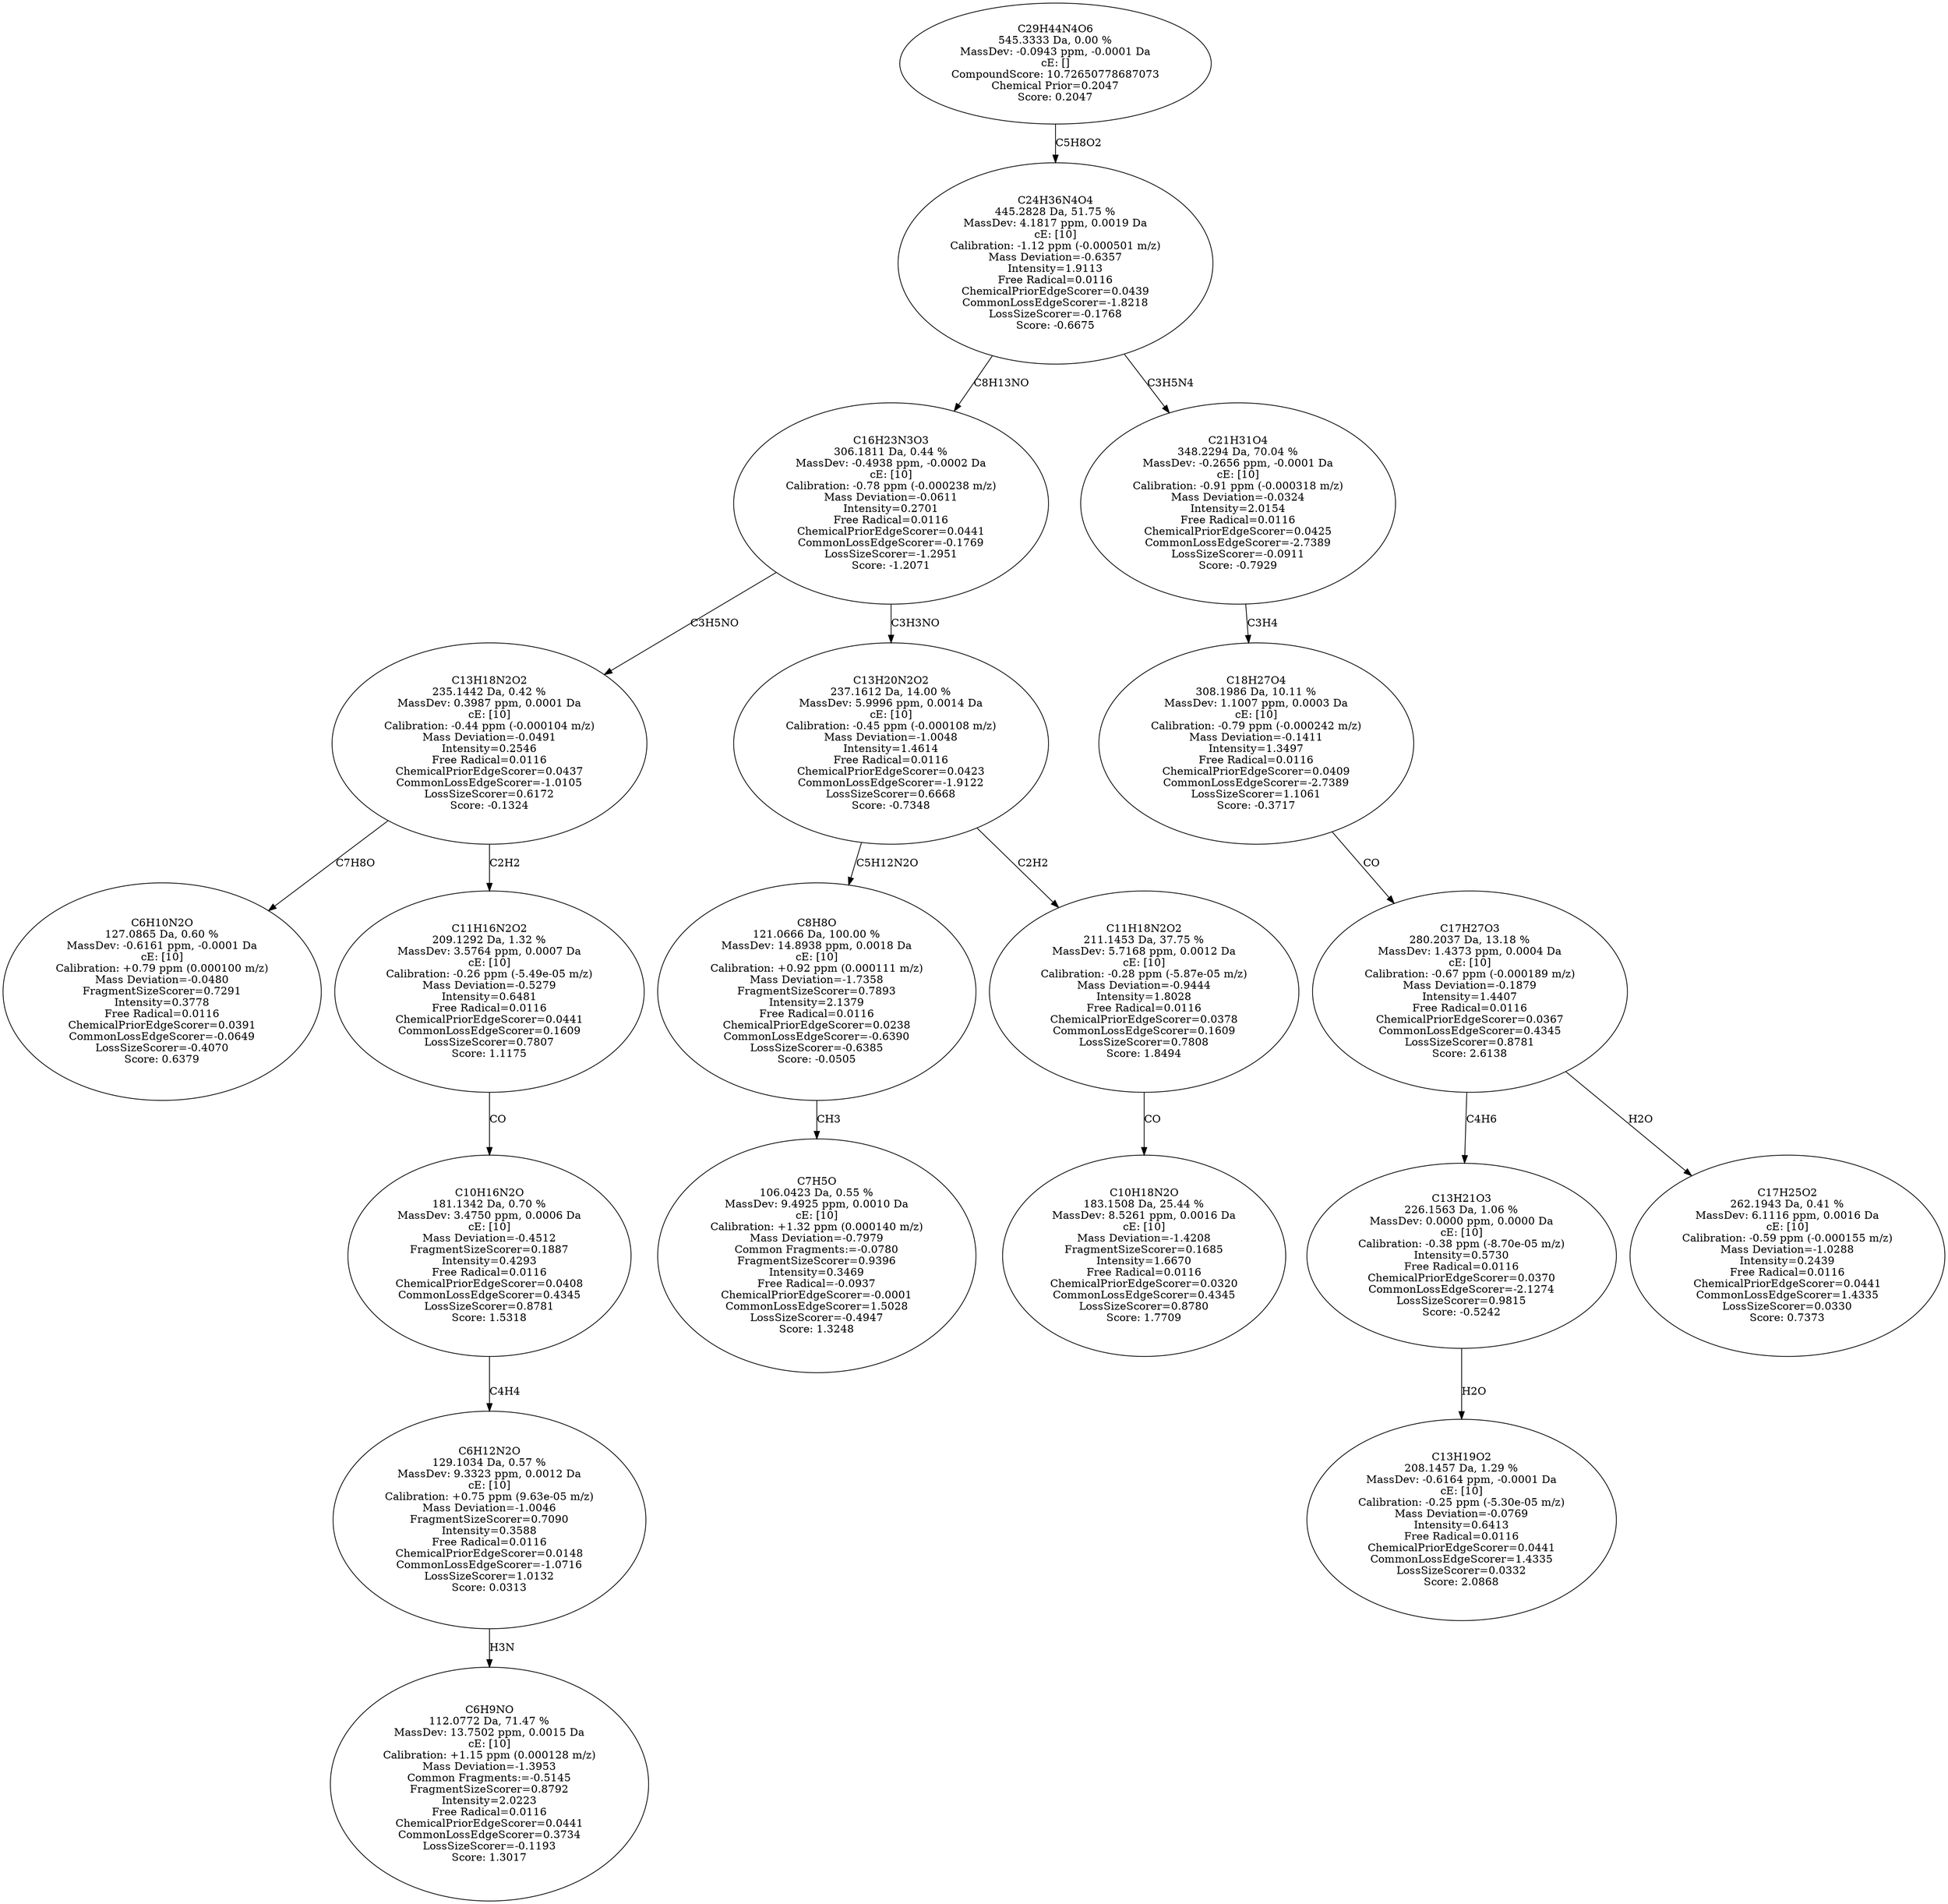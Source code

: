strict digraph {
v1 [label="C6H10N2O\n127.0865 Da, 0.60 %\nMassDev: -0.6161 ppm, -0.0001 Da\ncE: [10]\nCalibration: +0.79 ppm (0.000100 m/z)\nMass Deviation=-0.0480\nFragmentSizeScorer=0.7291\nIntensity=0.3778\nFree Radical=0.0116\nChemicalPriorEdgeScorer=0.0391\nCommonLossEdgeScorer=-0.0649\nLossSizeScorer=-0.4070\nScore: 0.6379"];
v2 [label="C6H9NO\n112.0772 Da, 71.47 %\nMassDev: 13.7502 ppm, 0.0015 Da\ncE: [10]\nCalibration: +1.15 ppm (0.000128 m/z)\nMass Deviation=-1.3953\nCommon Fragments:=-0.5145\nFragmentSizeScorer=0.8792\nIntensity=2.0223\nFree Radical=0.0116\nChemicalPriorEdgeScorer=0.0441\nCommonLossEdgeScorer=0.3734\nLossSizeScorer=-0.1193\nScore: 1.3017"];
v3 [label="C6H12N2O\n129.1034 Da, 0.57 %\nMassDev: 9.3323 ppm, 0.0012 Da\ncE: [10]\nCalibration: +0.75 ppm (9.63e-05 m/z)\nMass Deviation=-1.0046\nFragmentSizeScorer=0.7090\nIntensity=0.3588\nFree Radical=0.0116\nChemicalPriorEdgeScorer=0.0148\nCommonLossEdgeScorer=-1.0716\nLossSizeScorer=1.0132\nScore: 0.0313"];
v4 [label="C10H16N2O\n181.1342 Da, 0.70 %\nMassDev: 3.4750 ppm, 0.0006 Da\ncE: [10]\nMass Deviation=-0.4512\nFragmentSizeScorer=0.1887\nIntensity=0.4293\nFree Radical=0.0116\nChemicalPriorEdgeScorer=0.0408\nCommonLossEdgeScorer=0.4345\nLossSizeScorer=0.8781\nScore: 1.5318"];
v5 [label="C11H16N2O2\n209.1292 Da, 1.32 %\nMassDev: 3.5764 ppm, 0.0007 Da\ncE: [10]\nCalibration: -0.26 ppm (-5.49e-05 m/z)\nMass Deviation=-0.5279\nIntensity=0.6481\nFree Radical=0.0116\nChemicalPriorEdgeScorer=0.0441\nCommonLossEdgeScorer=0.1609\nLossSizeScorer=0.7807\nScore: 1.1175"];
v6 [label="C13H18N2O2\n235.1442 Da, 0.42 %\nMassDev: 0.3987 ppm, 0.0001 Da\ncE: [10]\nCalibration: -0.44 ppm (-0.000104 m/z)\nMass Deviation=-0.0491\nIntensity=0.2546\nFree Radical=0.0116\nChemicalPriorEdgeScorer=0.0437\nCommonLossEdgeScorer=-1.0105\nLossSizeScorer=0.6172\nScore: -0.1324"];
v7 [label="C7H5O\n106.0423 Da, 0.55 %\nMassDev: 9.4925 ppm, 0.0010 Da\ncE: [10]\nCalibration: +1.32 ppm (0.000140 m/z)\nMass Deviation=-0.7979\nCommon Fragments:=-0.0780\nFragmentSizeScorer=0.9396\nIntensity=0.3469\nFree Radical=-0.0937\nChemicalPriorEdgeScorer=-0.0001\nCommonLossEdgeScorer=1.5028\nLossSizeScorer=-0.4947\nScore: 1.3248"];
v8 [label="C8H8O\n121.0666 Da, 100.00 %\nMassDev: 14.8938 ppm, 0.0018 Da\ncE: [10]\nCalibration: +0.92 ppm (0.000111 m/z)\nMass Deviation=-1.7358\nFragmentSizeScorer=0.7893\nIntensity=2.1379\nFree Radical=0.0116\nChemicalPriorEdgeScorer=0.0238\nCommonLossEdgeScorer=-0.6390\nLossSizeScorer=-0.6385\nScore: -0.0505"];
v9 [label="C10H18N2O\n183.1508 Da, 25.44 %\nMassDev: 8.5261 ppm, 0.0016 Da\ncE: [10]\nMass Deviation=-1.4208\nFragmentSizeScorer=0.1685\nIntensity=1.6670\nFree Radical=0.0116\nChemicalPriorEdgeScorer=0.0320\nCommonLossEdgeScorer=0.4345\nLossSizeScorer=0.8780\nScore: 1.7709"];
v10 [label="C11H18N2O2\n211.1453 Da, 37.75 %\nMassDev: 5.7168 ppm, 0.0012 Da\ncE: [10]\nCalibration: -0.28 ppm (-5.87e-05 m/z)\nMass Deviation=-0.9444\nIntensity=1.8028\nFree Radical=0.0116\nChemicalPriorEdgeScorer=0.0378\nCommonLossEdgeScorer=0.1609\nLossSizeScorer=0.7808\nScore: 1.8494"];
v11 [label="C13H20N2O2\n237.1612 Da, 14.00 %\nMassDev: 5.9996 ppm, 0.0014 Da\ncE: [10]\nCalibration: -0.45 ppm (-0.000108 m/z)\nMass Deviation=-1.0048\nIntensity=1.4614\nFree Radical=0.0116\nChemicalPriorEdgeScorer=0.0423\nCommonLossEdgeScorer=-1.9122\nLossSizeScorer=0.6668\nScore: -0.7348"];
v12 [label="C16H23N3O3\n306.1811 Da, 0.44 %\nMassDev: -0.4938 ppm, -0.0002 Da\ncE: [10]\nCalibration: -0.78 ppm (-0.000238 m/z)\nMass Deviation=-0.0611\nIntensity=0.2701\nFree Radical=0.0116\nChemicalPriorEdgeScorer=0.0441\nCommonLossEdgeScorer=-0.1769\nLossSizeScorer=-1.2951\nScore: -1.2071"];
v13 [label="C13H19O2\n208.1457 Da, 1.29 %\nMassDev: -0.6164 ppm, -0.0001 Da\ncE: [10]\nCalibration: -0.25 ppm (-5.30e-05 m/z)\nMass Deviation=-0.0769\nIntensity=0.6413\nFree Radical=0.0116\nChemicalPriorEdgeScorer=0.0441\nCommonLossEdgeScorer=1.4335\nLossSizeScorer=0.0332\nScore: 2.0868"];
v14 [label="C13H21O3\n226.1563 Da, 1.06 %\nMassDev: 0.0000 ppm, 0.0000 Da\ncE: [10]\nCalibration: -0.38 ppm (-8.70e-05 m/z)\nIntensity=0.5730\nFree Radical=0.0116\nChemicalPriorEdgeScorer=0.0370\nCommonLossEdgeScorer=-2.1274\nLossSizeScorer=0.9815\nScore: -0.5242"];
v15 [label="C17H25O2\n262.1943 Da, 0.41 %\nMassDev: 6.1116 ppm, 0.0016 Da\ncE: [10]\nCalibration: -0.59 ppm (-0.000155 m/z)\nMass Deviation=-1.0288\nIntensity=0.2439\nFree Radical=0.0116\nChemicalPriorEdgeScorer=0.0441\nCommonLossEdgeScorer=1.4335\nLossSizeScorer=0.0330\nScore: 0.7373"];
v16 [label="C17H27O3\n280.2037 Da, 13.18 %\nMassDev: 1.4373 ppm, 0.0004 Da\ncE: [10]\nCalibration: -0.67 ppm (-0.000189 m/z)\nMass Deviation=-0.1879\nIntensity=1.4407\nFree Radical=0.0116\nChemicalPriorEdgeScorer=0.0367\nCommonLossEdgeScorer=0.4345\nLossSizeScorer=0.8781\nScore: 2.6138"];
v17 [label="C18H27O4\n308.1986 Da, 10.11 %\nMassDev: 1.1007 ppm, 0.0003 Da\ncE: [10]\nCalibration: -0.79 ppm (-0.000242 m/z)\nMass Deviation=-0.1411\nIntensity=1.3497\nFree Radical=0.0116\nChemicalPriorEdgeScorer=0.0409\nCommonLossEdgeScorer=-2.7389\nLossSizeScorer=1.1061\nScore: -0.3717"];
v18 [label="C21H31O4\n348.2294 Da, 70.04 %\nMassDev: -0.2656 ppm, -0.0001 Da\ncE: [10]\nCalibration: -0.91 ppm (-0.000318 m/z)\nMass Deviation=-0.0324\nIntensity=2.0154\nFree Radical=0.0116\nChemicalPriorEdgeScorer=0.0425\nCommonLossEdgeScorer=-2.7389\nLossSizeScorer=-0.0911\nScore: -0.7929"];
v19 [label="C24H36N4O4\n445.2828 Da, 51.75 %\nMassDev: 4.1817 ppm, 0.0019 Da\ncE: [10]\nCalibration: -1.12 ppm (-0.000501 m/z)\nMass Deviation=-0.6357\nIntensity=1.9113\nFree Radical=0.0116\nChemicalPriorEdgeScorer=0.0439\nCommonLossEdgeScorer=-1.8218\nLossSizeScorer=-0.1768\nScore: -0.6675"];
v20 [label="C29H44N4O6\n545.3333 Da, 0.00 %\nMassDev: -0.0943 ppm, -0.0001 Da\ncE: []\nCompoundScore: 10.72650778687073\nChemical Prior=0.2047\nScore: 0.2047"];
v6 -> v1 [label="C7H8O"];
v3 -> v2 [label="H3N"];
v4 -> v3 [label="C4H4"];
v5 -> v4 [label="CO"];
v6 -> v5 [label="C2H2"];
v12 -> v6 [label="C3H5NO"];
v8 -> v7 [label="CH3"];
v11 -> v8 [label="C5H12N2O"];
v10 -> v9 [label="CO"];
v11 -> v10 [label="C2H2"];
v12 -> v11 [label="C3H3NO"];
v19 -> v12 [label="C8H13NO"];
v14 -> v13 [label="H2O"];
v16 -> v14 [label="C4H6"];
v16 -> v15 [label="H2O"];
v17 -> v16 [label="CO"];
v18 -> v17 [label="C3H4"];
v19 -> v18 [label="C3H5N4"];
v20 -> v19 [label="C5H8O2"];
}